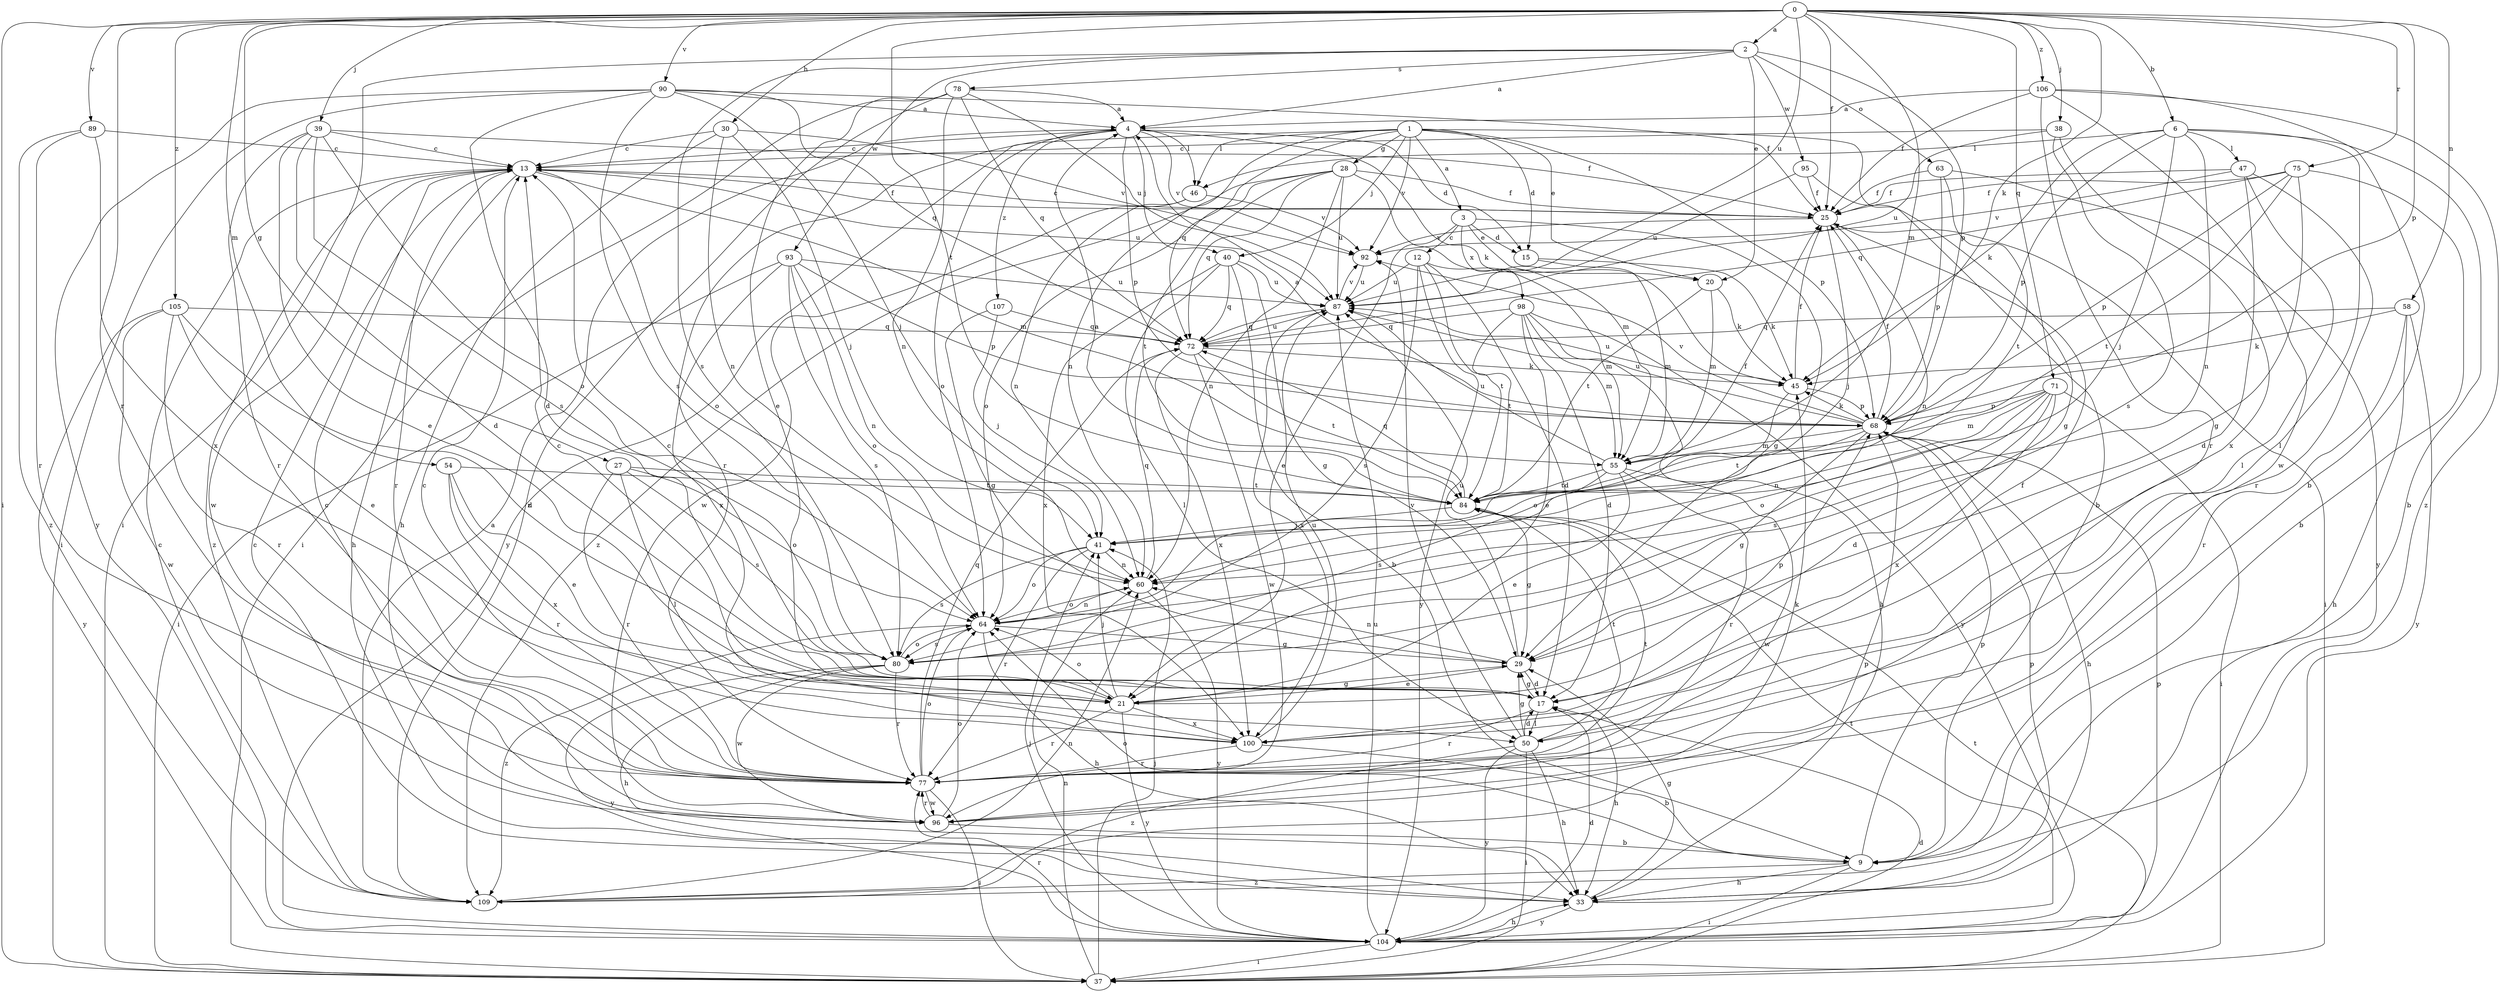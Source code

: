 strict digraph  {
0;
1;
2;
3;
4;
6;
9;
12;
13;
15;
17;
20;
21;
25;
27;
28;
29;
30;
33;
37;
38;
39;
40;
41;
45;
46;
47;
50;
54;
55;
58;
60;
63;
64;
68;
71;
72;
75;
77;
78;
80;
84;
87;
89;
90;
92;
93;
95;
96;
98;
100;
104;
105;
106;
107;
109;
0 -> 2  [label=a];
0 -> 6  [label=b];
0 -> 25  [label=f];
0 -> 27  [label=g];
0 -> 30  [label=h];
0 -> 37  [label=i];
0 -> 38  [label=j];
0 -> 39  [label=j];
0 -> 45  [label=k];
0 -> 54  [label=m];
0 -> 55  [label=m];
0 -> 58  [label=n];
0 -> 68  [label=p];
0 -> 71  [label=q];
0 -> 75  [label=r];
0 -> 77  [label=r];
0 -> 84  [label=t];
0 -> 87  [label=u];
0 -> 89  [label=v];
0 -> 90  [label=v];
0 -> 105  [label=z];
0 -> 106  [label=z];
1 -> 3  [label=a];
1 -> 9  [label=b];
1 -> 15  [label=d];
1 -> 20  [label=e];
1 -> 28  [label=g];
1 -> 40  [label=j];
1 -> 46  [label=l];
1 -> 60  [label=n];
1 -> 68  [label=p];
1 -> 72  [label=q];
1 -> 92  [label=v];
1 -> 104  [label=y];
2 -> 4  [label=a];
2 -> 20  [label=e];
2 -> 37  [label=i];
2 -> 63  [label=o];
2 -> 68  [label=p];
2 -> 78  [label=s];
2 -> 80  [label=s];
2 -> 93  [label=w];
2 -> 95  [label=w];
3 -> 12  [label=c];
3 -> 15  [label=d];
3 -> 20  [label=e];
3 -> 21  [label=e];
3 -> 29  [label=g];
3 -> 98  [label=x];
4 -> 13  [label=c];
4 -> 15  [label=d];
4 -> 40  [label=j];
4 -> 45  [label=k];
4 -> 46  [label=l];
4 -> 64  [label=o];
4 -> 68  [label=p];
4 -> 77  [label=r];
4 -> 92  [label=v];
4 -> 107  [label=z];
6 -> 9  [label=b];
6 -> 41  [label=j];
6 -> 45  [label=k];
6 -> 46  [label=l];
6 -> 47  [label=l];
6 -> 50  [label=l];
6 -> 60  [label=n];
6 -> 68  [label=p];
9 -> 33  [label=h];
9 -> 37  [label=i];
9 -> 64  [label=o];
9 -> 68  [label=p];
9 -> 109  [label=z];
12 -> 17  [label=d];
12 -> 55  [label=m];
12 -> 80  [label=s];
12 -> 84  [label=t];
12 -> 87  [label=u];
12 -> 104  [label=y];
13 -> 25  [label=f];
13 -> 33  [label=h];
13 -> 55  [label=m];
13 -> 64  [label=o];
13 -> 77  [label=r];
13 -> 87  [label=u];
13 -> 96  [label=w];
13 -> 109  [label=z];
15 -> 45  [label=k];
15 -> 55  [label=m];
17 -> 13  [label=c];
17 -> 29  [label=g];
17 -> 33  [label=h];
17 -> 50  [label=l];
17 -> 77  [label=r];
20 -> 45  [label=k];
20 -> 55  [label=m];
20 -> 84  [label=t];
21 -> 13  [label=c];
21 -> 29  [label=g];
21 -> 41  [label=j];
21 -> 64  [label=o];
21 -> 68  [label=p];
21 -> 77  [label=r];
21 -> 100  [label=x];
21 -> 104  [label=y];
25 -> 13  [label=c];
25 -> 37  [label=i];
25 -> 41  [label=j];
25 -> 60  [label=n];
25 -> 92  [label=v];
27 -> 50  [label=l];
27 -> 64  [label=o];
27 -> 77  [label=r];
27 -> 80  [label=s];
27 -> 84  [label=t];
28 -> 25  [label=f];
28 -> 55  [label=m];
28 -> 60  [label=n];
28 -> 64  [label=o];
28 -> 72  [label=q];
28 -> 84  [label=t];
28 -> 87  [label=u];
28 -> 109  [label=z];
29 -> 17  [label=d];
29 -> 21  [label=e];
29 -> 60  [label=n];
29 -> 87  [label=u];
30 -> 13  [label=c];
30 -> 33  [label=h];
30 -> 41  [label=j];
30 -> 60  [label=n];
30 -> 92  [label=v];
33 -> 13  [label=c];
33 -> 29  [label=g];
33 -> 68  [label=p];
33 -> 104  [label=y];
37 -> 17  [label=d];
37 -> 41  [label=j];
37 -> 60  [label=n];
37 -> 84  [label=t];
38 -> 13  [label=c];
38 -> 80  [label=s];
38 -> 87  [label=u];
38 -> 100  [label=x];
39 -> 13  [label=c];
39 -> 17  [label=d];
39 -> 21  [label=e];
39 -> 25  [label=f];
39 -> 64  [label=o];
39 -> 77  [label=r];
39 -> 80  [label=s];
40 -> 9  [label=b];
40 -> 29  [label=g];
40 -> 50  [label=l];
40 -> 72  [label=q];
40 -> 87  [label=u];
40 -> 100  [label=x];
41 -> 60  [label=n];
41 -> 64  [label=o];
41 -> 77  [label=r];
41 -> 80  [label=s];
45 -> 25  [label=f];
45 -> 64  [label=o];
45 -> 68  [label=p];
45 -> 87  [label=u];
46 -> 60  [label=n];
46 -> 92  [label=v];
46 -> 96  [label=w];
47 -> 17  [label=d];
47 -> 25  [label=f];
47 -> 50  [label=l];
47 -> 77  [label=r];
47 -> 92  [label=v];
50 -> 17  [label=d];
50 -> 29  [label=g];
50 -> 33  [label=h];
50 -> 37  [label=i];
50 -> 84  [label=t];
50 -> 92  [label=v];
50 -> 104  [label=y];
50 -> 109  [label=z];
54 -> 21  [label=e];
54 -> 77  [label=r];
54 -> 84  [label=t];
54 -> 100  [label=x];
55 -> 21  [label=e];
55 -> 77  [label=r];
55 -> 80  [label=s];
55 -> 84  [label=t];
55 -> 87  [label=u];
55 -> 96  [label=w];
58 -> 33  [label=h];
58 -> 45  [label=k];
58 -> 72  [label=q];
58 -> 77  [label=r];
58 -> 104  [label=y];
60 -> 64  [label=o];
60 -> 72  [label=q];
60 -> 104  [label=y];
63 -> 25  [label=f];
63 -> 68  [label=p];
63 -> 84  [label=t];
63 -> 104  [label=y];
64 -> 29  [label=g];
64 -> 33  [label=h];
64 -> 60  [label=n];
64 -> 80  [label=s];
64 -> 109  [label=z];
68 -> 4  [label=a];
68 -> 25  [label=f];
68 -> 29  [label=g];
68 -> 33  [label=h];
68 -> 45  [label=k];
68 -> 55  [label=m];
68 -> 84  [label=t];
68 -> 87  [label=u];
68 -> 92  [label=v];
71 -> 17  [label=d];
71 -> 37  [label=i];
71 -> 55  [label=m];
71 -> 60  [label=n];
71 -> 64  [label=o];
71 -> 68  [label=p];
71 -> 80  [label=s];
71 -> 100  [label=x];
72 -> 45  [label=k];
72 -> 84  [label=t];
72 -> 87  [label=u];
72 -> 96  [label=w];
72 -> 100  [label=x];
75 -> 9  [label=b];
75 -> 25  [label=f];
75 -> 29  [label=g];
75 -> 68  [label=p];
75 -> 72  [label=q];
75 -> 84  [label=t];
77 -> 13  [label=c];
77 -> 37  [label=i];
77 -> 64  [label=o];
77 -> 72  [label=q];
77 -> 84  [label=t];
77 -> 96  [label=w];
78 -> 4  [label=a];
78 -> 21  [label=e];
78 -> 37  [label=i];
78 -> 60  [label=n];
78 -> 72  [label=q];
78 -> 87  [label=u];
78 -> 109  [label=z];
80 -> 33  [label=h];
80 -> 64  [label=o];
80 -> 77  [label=r];
80 -> 96  [label=w];
80 -> 104  [label=y];
84 -> 4  [label=a];
84 -> 25  [label=f];
84 -> 29  [label=g];
84 -> 41  [label=j];
84 -> 72  [label=q];
87 -> 72  [label=q];
87 -> 92  [label=v];
87 -> 100  [label=x];
89 -> 13  [label=c];
89 -> 77  [label=r];
89 -> 100  [label=x];
89 -> 109  [label=z];
90 -> 4  [label=a];
90 -> 17  [label=d];
90 -> 25  [label=f];
90 -> 37  [label=i];
90 -> 41  [label=j];
90 -> 72  [label=q];
90 -> 80  [label=s];
90 -> 104  [label=y];
92 -> 87  [label=u];
93 -> 37  [label=i];
93 -> 60  [label=n];
93 -> 64  [label=o];
93 -> 68  [label=p];
93 -> 80  [label=s];
93 -> 87  [label=u];
93 -> 100  [label=x];
95 -> 25  [label=f];
95 -> 29  [label=g];
95 -> 87  [label=u];
96 -> 9  [label=b];
96 -> 13  [label=c];
96 -> 45  [label=k];
96 -> 64  [label=o];
96 -> 77  [label=r];
98 -> 17  [label=d];
98 -> 21  [label=e];
98 -> 33  [label=h];
98 -> 55  [label=m];
98 -> 72  [label=q];
98 -> 84  [label=t];
98 -> 104  [label=y];
100 -> 9  [label=b];
100 -> 25  [label=f];
100 -> 77  [label=r];
100 -> 87  [label=u];
104 -> 17  [label=d];
104 -> 33  [label=h];
104 -> 37  [label=i];
104 -> 41  [label=j];
104 -> 68  [label=p];
104 -> 77  [label=r];
104 -> 84  [label=t];
104 -> 87  [label=u];
105 -> 17  [label=d];
105 -> 21  [label=e];
105 -> 72  [label=q];
105 -> 77  [label=r];
105 -> 96  [label=w];
105 -> 104  [label=y];
106 -> 4  [label=a];
106 -> 9  [label=b];
106 -> 25  [label=f];
106 -> 77  [label=r];
106 -> 96  [label=w];
106 -> 109  [label=z];
107 -> 29  [label=g];
107 -> 41  [label=j];
107 -> 72  [label=q];
109 -> 4  [label=a];
109 -> 13  [label=c];
109 -> 60  [label=n];
109 -> 68  [label=p];
}

